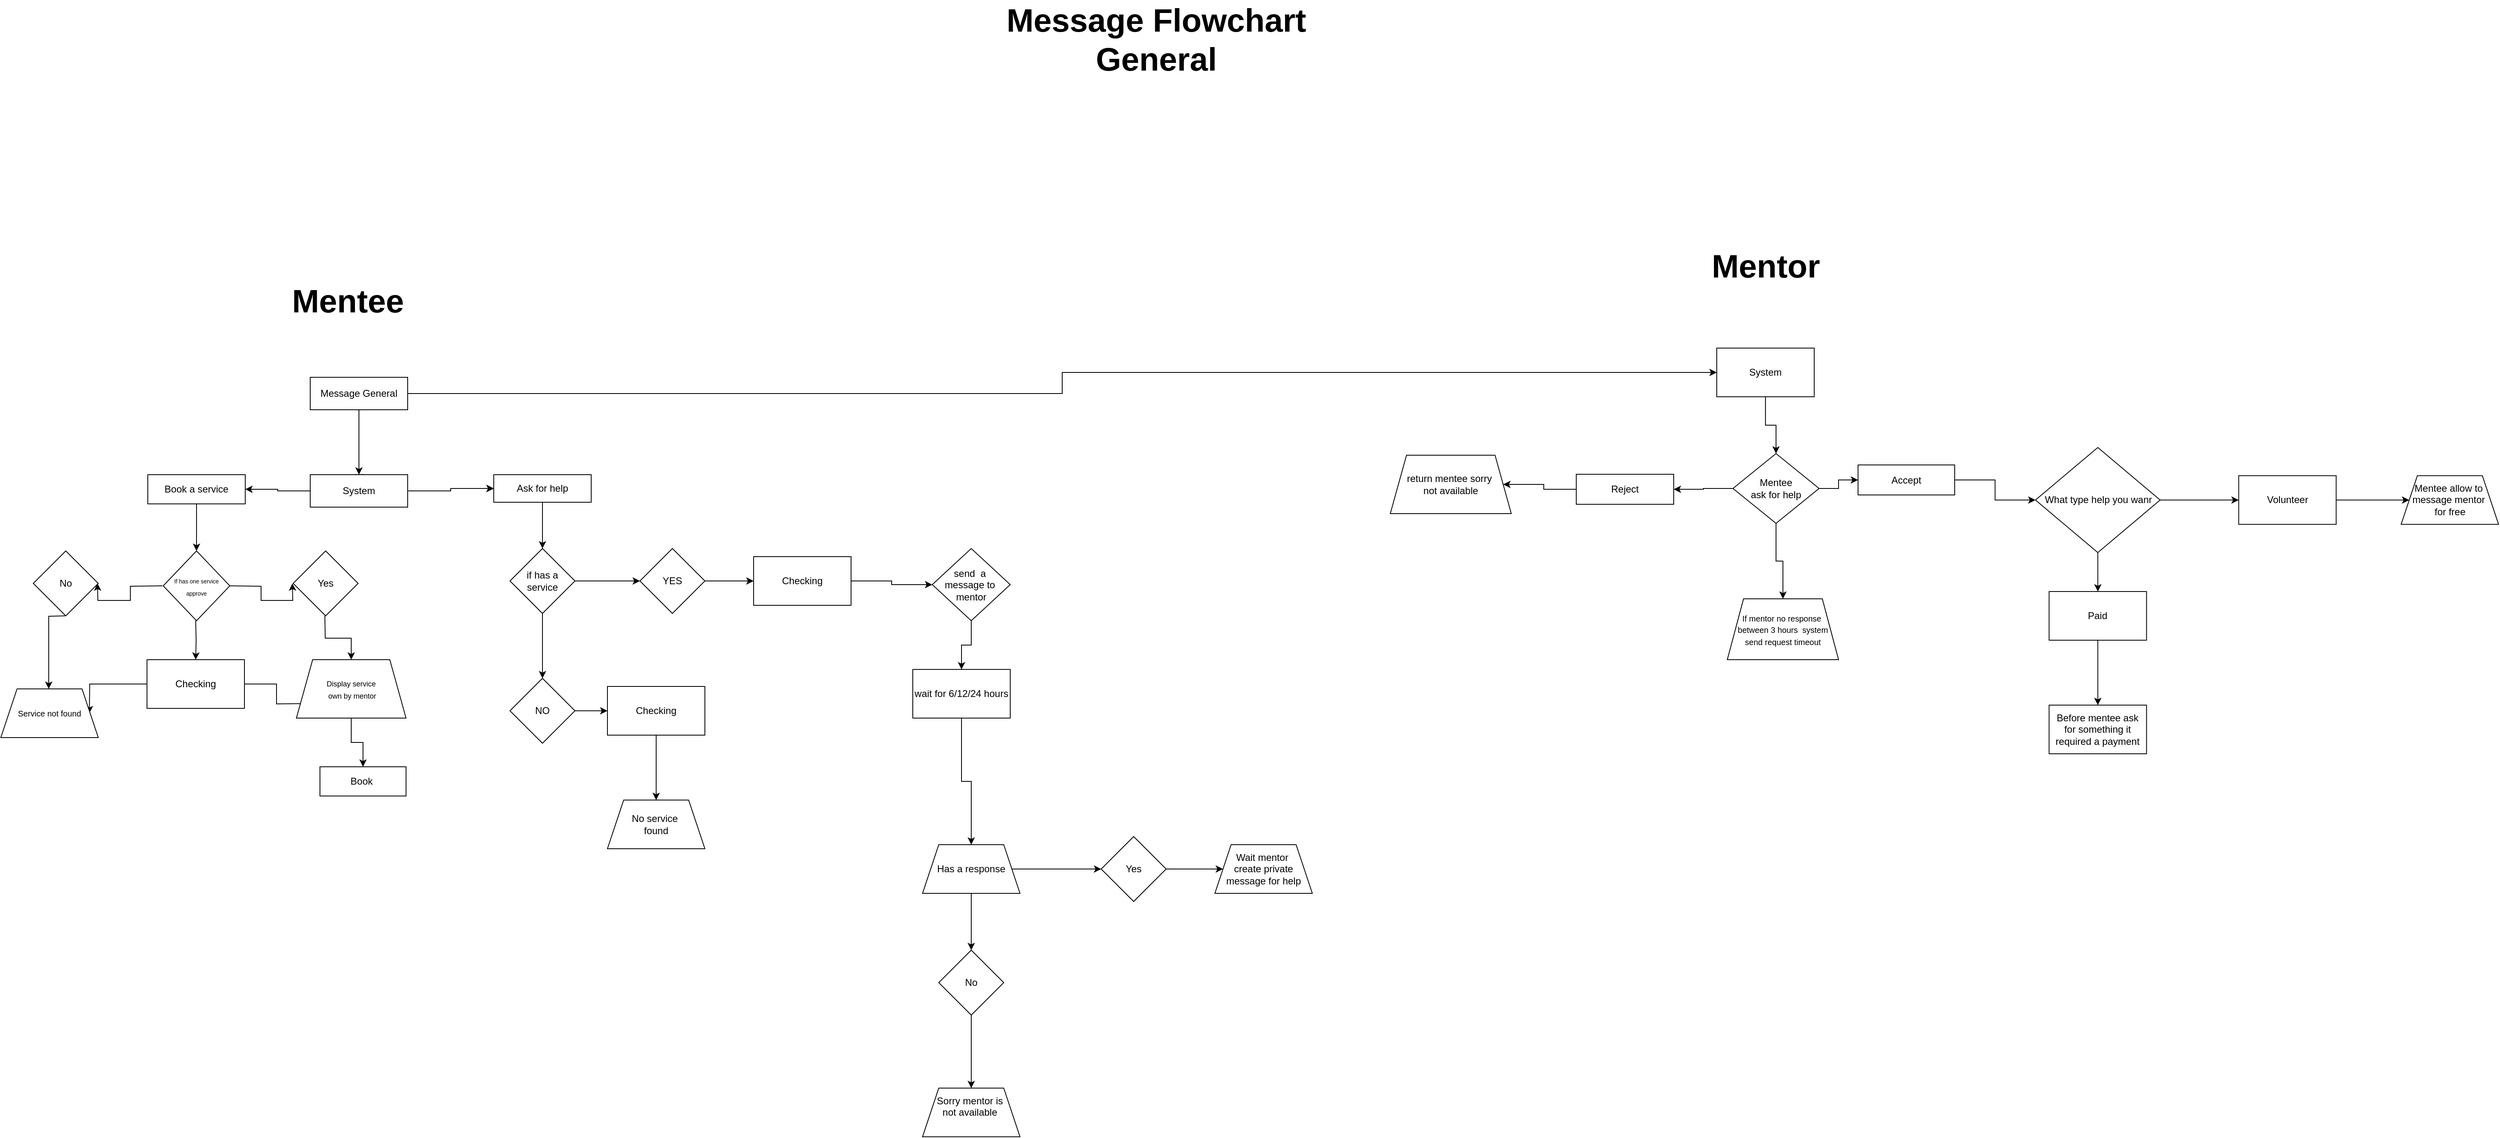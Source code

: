 <mxfile version="26.0.5">
  <diagram id="C5RBs43oDa-KdzZeNtuy" name="Page-1">
    <mxGraphModel dx="2253" dy="1950" grid="1" gridSize="12" guides="1" tooltips="1" connect="1" arrows="1" fold="1" page="1" pageScale="1" pageWidth="827" pageHeight="1169" math="0" shadow="0">
      <root>
        <mxCell id="WIyWlLk6GJQsqaUBKTNV-0" />
        <mxCell id="WIyWlLk6GJQsqaUBKTNV-1" parent="WIyWlLk6GJQsqaUBKTNV-0" />
        <mxCell id="zOLsyDTEvLsgvf4bsysQ-21" style="edgeStyle=orthogonalEdgeStyle;rounded=0;orthogonalLoop=1;jettySize=auto;html=1;" parent="WIyWlLk6GJQsqaUBKTNV-1" source="WIyWlLk6GJQsqaUBKTNV-3" edge="1">
          <mxGeometry relative="1" as="geometry">
            <mxPoint x="-298" y="-136" as="targetPoint" />
          </mxGeometry>
        </mxCell>
        <mxCell id="zOLsyDTEvLsgvf4bsysQ-38" value="" style="edgeStyle=orthogonalEdgeStyle;rounded=0;orthogonalLoop=1;jettySize=auto;html=1;" parent="WIyWlLk6GJQsqaUBKTNV-1" source="WIyWlLk6GJQsqaUBKTNV-3" target="zOLsyDTEvLsgvf4bsysQ-37" edge="1">
          <mxGeometry relative="1" as="geometry" />
        </mxCell>
        <mxCell id="zOLsyDTEvLsgvf4bsysQ-137" value="" style="edgeStyle=orthogonalEdgeStyle;rounded=0;orthogonalLoop=1;jettySize=auto;html=1;" parent="WIyWlLk6GJQsqaUBKTNV-1" source="WIyWlLk6GJQsqaUBKTNV-3" target="zOLsyDTEvLsgvf4bsysQ-136" edge="1">
          <mxGeometry relative="1" as="geometry" />
        </mxCell>
        <mxCell id="WIyWlLk6GJQsqaUBKTNV-3" value="Message General" style="rounded=1;whiteSpace=wrap;html=1;fontSize=12;glass=0;strokeWidth=1;shadow=0;container=0;arcSize=0;" parent="WIyWlLk6GJQsqaUBKTNV-1" vertex="1">
          <mxGeometry x="-358" y="-264" width="120" height="40" as="geometry" />
        </mxCell>
        <mxCell id="zOLsyDTEvLsgvf4bsysQ-40" value="" style="edgeStyle=orthogonalEdgeStyle;rounded=0;orthogonalLoop=1;jettySize=auto;html=1;" parent="WIyWlLk6GJQsqaUBKTNV-1" source="zOLsyDTEvLsgvf4bsysQ-37" target="zOLsyDTEvLsgvf4bsysQ-39" edge="1">
          <mxGeometry relative="1" as="geometry" />
        </mxCell>
        <mxCell id="zOLsyDTEvLsgvf4bsysQ-46" value="" style="edgeStyle=orthogonalEdgeStyle;rounded=0;orthogonalLoop=1;jettySize=auto;html=1;" parent="WIyWlLk6GJQsqaUBKTNV-1" source="zOLsyDTEvLsgvf4bsysQ-37" target="zOLsyDTEvLsgvf4bsysQ-45" edge="1">
          <mxGeometry relative="1" as="geometry" />
        </mxCell>
        <mxCell id="zOLsyDTEvLsgvf4bsysQ-47" value="" style="edgeStyle=orthogonalEdgeStyle;rounded=0;orthogonalLoop=1;jettySize=auto;html=1;" parent="WIyWlLk6GJQsqaUBKTNV-1" source="zOLsyDTEvLsgvf4bsysQ-37" target="zOLsyDTEvLsgvf4bsysQ-45" edge="1">
          <mxGeometry relative="1" as="geometry" />
        </mxCell>
        <mxCell id="zOLsyDTEvLsgvf4bsysQ-37" value="System" style="rounded=1;whiteSpace=wrap;html=1;fontSize=12;glass=0;strokeWidth=1;shadow=0;container=0;arcSize=0;" parent="WIyWlLk6GJQsqaUBKTNV-1" vertex="1">
          <mxGeometry x="-358" y="-144" width="120" height="40" as="geometry" />
        </mxCell>
        <mxCell id="zOLsyDTEvLsgvf4bsysQ-49" value="" style="edgeStyle=orthogonalEdgeStyle;rounded=0;orthogonalLoop=1;jettySize=auto;html=1;" parent="WIyWlLk6GJQsqaUBKTNV-1" source="zOLsyDTEvLsgvf4bsysQ-39" target="zOLsyDTEvLsgvf4bsysQ-48" edge="1">
          <mxGeometry relative="1" as="geometry" />
        </mxCell>
        <mxCell id="zOLsyDTEvLsgvf4bsysQ-39" value="Book a service" style="rounded=1;whiteSpace=wrap;html=1;fontSize=12;glass=0;strokeWidth=1;shadow=0;container=0;arcSize=0;" parent="WIyWlLk6GJQsqaUBKTNV-1" vertex="1">
          <mxGeometry x="-558" y="-144" width="120" height="36" as="geometry" />
        </mxCell>
        <mxCell id="zOLsyDTEvLsgvf4bsysQ-76" value="" style="edgeStyle=orthogonalEdgeStyle;rounded=0;orthogonalLoop=1;jettySize=auto;html=1;" parent="WIyWlLk6GJQsqaUBKTNV-1" source="zOLsyDTEvLsgvf4bsysQ-45" target="zOLsyDTEvLsgvf4bsysQ-75" edge="1">
          <mxGeometry relative="1" as="geometry" />
        </mxCell>
        <mxCell id="zOLsyDTEvLsgvf4bsysQ-45" value="Ask for help" style="whiteSpace=wrap;html=1;rounded=1;glass=0;strokeWidth=1;shadow=0;arcSize=0;" parent="WIyWlLk6GJQsqaUBKTNV-1" vertex="1">
          <mxGeometry x="-132" y="-144" width="120" height="34" as="geometry" />
        </mxCell>
        <mxCell id="zOLsyDTEvLsgvf4bsysQ-51" value="" style="edgeStyle=orthogonalEdgeStyle;rounded=0;orthogonalLoop=1;jettySize=auto;html=1;" parent="WIyWlLk6GJQsqaUBKTNV-1" edge="1">
          <mxGeometry relative="1" as="geometry">
            <mxPoint x="-458" y="-7" as="sourcePoint" />
            <mxPoint x="-380" y="-10" as="targetPoint" />
          </mxGeometry>
        </mxCell>
        <mxCell id="zOLsyDTEvLsgvf4bsysQ-53" value="" style="edgeStyle=orthogonalEdgeStyle;rounded=0;orthogonalLoop=1;jettySize=auto;html=1;" parent="WIyWlLk6GJQsqaUBKTNV-1" edge="1">
          <mxGeometry relative="1" as="geometry">
            <mxPoint x="-540" y="-7" as="sourcePoint" />
            <mxPoint x="-620" y="-10" as="targetPoint" />
          </mxGeometry>
        </mxCell>
        <mxCell id="zOLsyDTEvLsgvf4bsysQ-63" style="edgeStyle=orthogonalEdgeStyle;rounded=0;orthogonalLoop=1;jettySize=auto;html=1;" parent="WIyWlLk6GJQsqaUBKTNV-1" target="zOLsyDTEvLsgvf4bsysQ-56" edge="1">
          <mxGeometry relative="1" as="geometry">
            <mxPoint x="-499" y="36.0" as="sourcePoint" />
          </mxGeometry>
        </mxCell>
        <mxCell id="zOLsyDTEvLsgvf4bsysQ-48" value="&lt;font style=&quot;font-size: 7px;&quot;&gt;If has one service approve&lt;/font&gt;" style="rhombus;whiteSpace=wrap;html=1;rounded=1;glass=0;strokeWidth=1;shadow=0;arcSize=0;movable=1;resizable=1;rotatable=1;deletable=1;editable=1;locked=0;connectable=1;" parent="WIyWlLk6GJQsqaUBKTNV-1" vertex="1">
          <mxGeometry x="-539" y="-50" width="82" height="86" as="geometry" />
        </mxCell>
        <mxCell id="zOLsyDTEvLsgvf4bsysQ-55" value="" style="edgeStyle=orthogonalEdgeStyle;rounded=0;orthogonalLoop=1;jettySize=auto;html=1;" parent="WIyWlLk6GJQsqaUBKTNV-1" source="zOLsyDTEvLsgvf4bsysQ-56" edge="1">
          <mxGeometry relative="1" as="geometry">
            <mxPoint x="-360" y="138" as="targetPoint" />
          </mxGeometry>
        </mxCell>
        <mxCell id="zOLsyDTEvLsgvf4bsysQ-70" value="" style="edgeStyle=orthogonalEdgeStyle;rounded=0;orthogonalLoop=1;jettySize=auto;html=1;" parent="WIyWlLk6GJQsqaUBKTNV-1" target="zOLsyDTEvLsgvf4bsysQ-69" edge="1">
          <mxGeometry relative="1" as="geometry">
            <mxPoint x="-340" y="30" as="sourcePoint" />
          </mxGeometry>
        </mxCell>
        <mxCell id="zOLsyDTEvLsgvf4bsysQ-50" value="Yes" style="rhombus;whiteSpace=wrap;html=1;rounded=1;glass=0;strokeWidth=1;shadow=0;arcSize=0;" parent="WIyWlLk6GJQsqaUBKTNV-1" vertex="1">
          <mxGeometry x="-379" y="-50" width="80" height="80" as="geometry" />
        </mxCell>
        <mxCell id="zOLsyDTEvLsgvf4bsysQ-68" style="edgeStyle=orthogonalEdgeStyle;rounded=0;orthogonalLoop=1;jettySize=auto;html=1;" parent="WIyWlLk6GJQsqaUBKTNV-1" edge="1">
          <mxGeometry relative="1" as="geometry">
            <mxPoint x="-660" y="30" as="sourcePoint" />
            <mxPoint x="-680" y="120" as="targetPoint" />
          </mxGeometry>
        </mxCell>
        <mxCell id="zOLsyDTEvLsgvf4bsysQ-52" value="No" style="rhombus;whiteSpace=wrap;html=1;rounded=1;glass=0;strokeWidth=1;shadow=0;arcSize=0;" parent="WIyWlLk6GJQsqaUBKTNV-1" vertex="1">
          <mxGeometry x="-699" y="-50" width="80" height="80" as="geometry" />
        </mxCell>
        <mxCell id="zOLsyDTEvLsgvf4bsysQ-65" value="" style="edgeStyle=orthogonalEdgeStyle;rounded=0;orthogonalLoop=1;jettySize=auto;html=1;" parent="WIyWlLk6GJQsqaUBKTNV-1" source="zOLsyDTEvLsgvf4bsysQ-69" target="zOLsyDTEvLsgvf4bsysQ-64" edge="1">
          <mxGeometry relative="1" as="geometry">
            <mxPoint x="-300" y="168" as="sourcePoint" />
          </mxGeometry>
        </mxCell>
        <mxCell id="zOLsyDTEvLsgvf4bsysQ-59" value="" style="edgeStyle=orthogonalEdgeStyle;rounded=0;orthogonalLoop=1;jettySize=auto;html=1;" parent="WIyWlLk6GJQsqaUBKTNV-1" source="zOLsyDTEvLsgvf4bsysQ-56" edge="1">
          <mxGeometry relative="1" as="geometry">
            <mxPoint x="-630" y="150" as="targetPoint" />
          </mxGeometry>
        </mxCell>
        <mxCell id="zOLsyDTEvLsgvf4bsysQ-56" value="Checking" style="whiteSpace=wrap;html=1;rounded=1;glass=0;strokeWidth=1;shadow=0;arcSize=0;" parent="WIyWlLk6GJQsqaUBKTNV-1" vertex="1">
          <mxGeometry x="-559" y="84" width="120" height="60" as="geometry" />
        </mxCell>
        <mxCell id="zOLsyDTEvLsgvf4bsysQ-58" value="&lt;font style=&quot;font-size: 10px;&quot;&gt;Service not found&lt;/font&gt;" style="shape=trapezoid;perimeter=trapezoidPerimeter;whiteSpace=wrap;html=1;fixedSize=1;rounded=1;glass=0;strokeWidth=1;shadow=0;arcSize=0;" parent="WIyWlLk6GJQsqaUBKTNV-1" vertex="1">
          <mxGeometry x="-739" y="120" width="120" height="60" as="geometry" />
        </mxCell>
        <mxCell id="zOLsyDTEvLsgvf4bsysQ-64" value="Book&amp;nbsp;" style="whiteSpace=wrap;html=1;rounded=1;glass=0;strokeWidth=1;shadow=0;arcSize=0;" parent="WIyWlLk6GJQsqaUBKTNV-1" vertex="1">
          <mxGeometry x="-346" y="216" width="106" height="36" as="geometry" />
        </mxCell>
        <mxCell id="zOLsyDTEvLsgvf4bsysQ-69" value="&lt;font style=&quot;font-size: 9px;&quot;&gt;Display service&lt;/font&gt;&lt;div&gt;&lt;font style=&quot;font-size: 9px;&quot;&gt;&amp;nbsp;own by mentor&lt;/font&gt;&lt;/div&gt;" style="shape=trapezoid;perimeter=trapezoidPerimeter;whiteSpace=wrap;html=1;fixedSize=1;rounded=1;glass=0;strokeWidth=1;shadow=0;arcSize=0;" parent="WIyWlLk6GJQsqaUBKTNV-1" vertex="1">
          <mxGeometry x="-375" y="84" width="135" height="72" as="geometry" />
        </mxCell>
        <mxCell id="zOLsyDTEvLsgvf4bsysQ-82" value="" style="edgeStyle=orthogonalEdgeStyle;rounded=0;orthogonalLoop=1;jettySize=auto;html=1;" parent="WIyWlLk6GJQsqaUBKTNV-1" source="zOLsyDTEvLsgvf4bsysQ-75" target="zOLsyDTEvLsgvf4bsysQ-81" edge="1">
          <mxGeometry relative="1" as="geometry" />
        </mxCell>
        <mxCell id="zOLsyDTEvLsgvf4bsysQ-84" value="" style="edgeStyle=orthogonalEdgeStyle;rounded=0;orthogonalLoop=1;jettySize=auto;html=1;" parent="WIyWlLk6GJQsqaUBKTNV-1" source="zOLsyDTEvLsgvf4bsysQ-75" target="zOLsyDTEvLsgvf4bsysQ-83" edge="1">
          <mxGeometry relative="1" as="geometry" />
        </mxCell>
        <mxCell id="zOLsyDTEvLsgvf4bsysQ-75" value="if has a service" style="rhombus;whiteSpace=wrap;html=1;rounded=1;glass=0;strokeWidth=1;shadow=0;arcSize=0;" parent="WIyWlLk6GJQsqaUBKTNV-1" vertex="1">
          <mxGeometry x="-112" y="-53" width="80" height="80" as="geometry" />
        </mxCell>
        <mxCell id="zOLsyDTEvLsgvf4bsysQ-89" value="" style="edgeStyle=orthogonalEdgeStyle;rounded=0;orthogonalLoop=1;jettySize=auto;html=1;" parent="WIyWlLk6GJQsqaUBKTNV-1" source="zOLsyDTEvLsgvf4bsysQ-81" target="zOLsyDTEvLsgvf4bsysQ-88" edge="1">
          <mxGeometry relative="1" as="geometry">
            <Array as="points">
              <mxPoint x="20" y="144" />
              <mxPoint x="20" y="150" />
            </Array>
          </mxGeometry>
        </mxCell>
        <mxCell id="zOLsyDTEvLsgvf4bsysQ-81" value="NO" style="rhombus;whiteSpace=wrap;html=1;rounded=1;glass=0;strokeWidth=1;shadow=0;arcSize=0;" parent="WIyWlLk6GJQsqaUBKTNV-1" vertex="1">
          <mxGeometry x="-112" y="107" width="80" height="80" as="geometry" />
        </mxCell>
        <mxCell id="zOLsyDTEvLsgvf4bsysQ-86" value="" style="edgeStyle=orthogonalEdgeStyle;rounded=0;orthogonalLoop=1;jettySize=auto;html=1;" parent="WIyWlLk6GJQsqaUBKTNV-1" source="zOLsyDTEvLsgvf4bsysQ-83" target="zOLsyDTEvLsgvf4bsysQ-85" edge="1">
          <mxGeometry relative="1" as="geometry" />
        </mxCell>
        <mxCell id="zOLsyDTEvLsgvf4bsysQ-83" value="YES" style="rhombus;whiteSpace=wrap;html=1;rounded=1;glass=0;strokeWidth=1;shadow=0;arcSize=0;" parent="WIyWlLk6GJQsqaUBKTNV-1" vertex="1">
          <mxGeometry x="48" y="-53" width="80" height="80" as="geometry" />
        </mxCell>
        <mxCell id="zOLsyDTEvLsgvf4bsysQ-103" value="" style="edgeStyle=orthogonalEdgeStyle;rounded=0;orthogonalLoop=1;jettySize=auto;html=1;" parent="WIyWlLk6GJQsqaUBKTNV-1" source="zOLsyDTEvLsgvf4bsysQ-85" target="zOLsyDTEvLsgvf4bsysQ-102" edge="1">
          <mxGeometry relative="1" as="geometry" />
        </mxCell>
        <mxCell id="zOLsyDTEvLsgvf4bsysQ-85" value="Checking" style="whiteSpace=wrap;html=1;rounded=1;glass=0;strokeWidth=1;shadow=0;arcSize=0;" parent="WIyWlLk6GJQsqaUBKTNV-1" vertex="1">
          <mxGeometry x="188" y="-43" width="120" height="60" as="geometry" />
        </mxCell>
        <mxCell id="zOLsyDTEvLsgvf4bsysQ-91" value="" style="edgeStyle=orthogonalEdgeStyle;rounded=0;orthogonalLoop=1;jettySize=auto;html=1;" parent="WIyWlLk6GJQsqaUBKTNV-1" source="zOLsyDTEvLsgvf4bsysQ-88" target="zOLsyDTEvLsgvf4bsysQ-90" edge="1">
          <mxGeometry relative="1" as="geometry" />
        </mxCell>
        <mxCell id="zOLsyDTEvLsgvf4bsysQ-88" value="Checking" style="whiteSpace=wrap;html=1;" parent="WIyWlLk6GJQsqaUBKTNV-1" vertex="1">
          <mxGeometry x="8" y="117" width="120" height="60" as="geometry" />
        </mxCell>
        <mxCell id="zOLsyDTEvLsgvf4bsysQ-90" value="No service&amp;nbsp;&lt;div&gt;found&lt;/div&gt;" style="shape=trapezoid;perimeter=trapezoidPerimeter;whiteSpace=wrap;html=1;fixedSize=1;" parent="WIyWlLk6GJQsqaUBKTNV-1" vertex="1">
          <mxGeometry x="8" y="257" width="120" height="60" as="geometry" />
        </mxCell>
        <mxCell id="zOLsyDTEvLsgvf4bsysQ-119" value="" style="edgeStyle=orthogonalEdgeStyle;rounded=0;orthogonalLoop=1;jettySize=auto;html=1;" parent="WIyWlLk6GJQsqaUBKTNV-1" source="zOLsyDTEvLsgvf4bsysQ-102" target="zOLsyDTEvLsgvf4bsysQ-118" edge="1">
          <mxGeometry relative="1" as="geometry" />
        </mxCell>
        <mxCell id="zOLsyDTEvLsgvf4bsysQ-102" value="send&amp;nbsp; a&amp;nbsp;&lt;div&gt;message to&amp;nbsp;&lt;/div&gt;&lt;div&gt;mentor&lt;/div&gt;" style="rhombus;whiteSpace=wrap;html=1;rounded=1;glass=0;strokeWidth=1;shadow=0;arcSize=0;" parent="WIyWlLk6GJQsqaUBKTNV-1" vertex="1">
          <mxGeometry x="408" y="-53" width="96" height="89" as="geometry" />
        </mxCell>
        <mxCell id="zOLsyDTEvLsgvf4bsysQ-109" value="" style="edgeStyle=orthogonalEdgeStyle;rounded=0;orthogonalLoop=1;jettySize=auto;html=1;" parent="WIyWlLk6GJQsqaUBKTNV-1" source="zOLsyDTEvLsgvf4bsysQ-118" target="zOLsyDTEvLsgvf4bsysQ-108" edge="1">
          <mxGeometry relative="1" as="geometry">
            <mxPoint x="456" y="240.0" as="sourcePoint" />
          </mxGeometry>
        </mxCell>
        <mxCell id="zOLsyDTEvLsgvf4bsysQ-111" value="" style="edgeStyle=orthogonalEdgeStyle;rounded=0;orthogonalLoop=1;jettySize=auto;html=1;" parent="WIyWlLk6GJQsqaUBKTNV-1" source="zOLsyDTEvLsgvf4bsysQ-108" target="zOLsyDTEvLsgvf4bsysQ-110" edge="1">
          <mxGeometry relative="1" as="geometry" />
        </mxCell>
        <mxCell id="zOLsyDTEvLsgvf4bsysQ-113" value="" style="edgeStyle=orthogonalEdgeStyle;rounded=0;orthogonalLoop=1;jettySize=auto;html=1;" parent="WIyWlLk6GJQsqaUBKTNV-1" source="zOLsyDTEvLsgvf4bsysQ-108" target="zOLsyDTEvLsgvf4bsysQ-112" edge="1">
          <mxGeometry relative="1" as="geometry" />
        </mxCell>
        <mxCell id="zOLsyDTEvLsgvf4bsysQ-108" value="Has a response" style="shape=trapezoid;perimeter=trapezoidPerimeter;whiteSpace=wrap;html=1;fixedSize=1;rounded=1;glass=0;strokeWidth=1;shadow=0;arcSize=0;" parent="WIyWlLk6GJQsqaUBKTNV-1" vertex="1">
          <mxGeometry x="396" y="312" width="120" height="60" as="geometry" />
        </mxCell>
        <mxCell id="zOLsyDTEvLsgvf4bsysQ-123" value="" style="edgeStyle=orthogonalEdgeStyle;rounded=0;orthogonalLoop=1;jettySize=auto;html=1;" parent="WIyWlLk6GJQsqaUBKTNV-1" source="zOLsyDTEvLsgvf4bsysQ-110" target="zOLsyDTEvLsgvf4bsysQ-122" edge="1">
          <mxGeometry relative="1" as="geometry" />
        </mxCell>
        <mxCell id="zOLsyDTEvLsgvf4bsysQ-110" value="Yes" style="rhombus;whiteSpace=wrap;html=1;rounded=1;glass=0;strokeWidth=1;shadow=0;arcSize=0;" parent="WIyWlLk6GJQsqaUBKTNV-1" vertex="1">
          <mxGeometry x="616" y="302" width="80" height="80" as="geometry" />
        </mxCell>
        <mxCell id="zOLsyDTEvLsgvf4bsysQ-115" value="" style="edgeStyle=orthogonalEdgeStyle;rounded=0;orthogonalLoop=1;jettySize=auto;html=1;" parent="WIyWlLk6GJQsqaUBKTNV-1" source="zOLsyDTEvLsgvf4bsysQ-112" target="zOLsyDTEvLsgvf4bsysQ-114" edge="1">
          <mxGeometry relative="1" as="geometry" />
        </mxCell>
        <mxCell id="zOLsyDTEvLsgvf4bsysQ-112" value="No" style="rhombus;whiteSpace=wrap;html=1;rounded=1;glass=0;strokeWidth=1;shadow=0;arcSize=0;" parent="WIyWlLk6GJQsqaUBKTNV-1" vertex="1">
          <mxGeometry x="416" y="442" width="80" height="80" as="geometry" />
        </mxCell>
        <mxCell id="zOLsyDTEvLsgvf4bsysQ-114" value="Sorry mentor is&amp;nbsp;&lt;div&gt;not available&amp;nbsp;&lt;/div&gt;&lt;div&gt;&lt;br&gt;&lt;/div&gt;" style="shape=trapezoid;perimeter=trapezoidPerimeter;whiteSpace=wrap;html=1;fixedSize=1;rounded=1;glass=0;strokeWidth=1;shadow=0;arcSize=0;" parent="WIyWlLk6GJQsqaUBKTNV-1" vertex="1">
          <mxGeometry x="396" y="612" width="120" height="60" as="geometry" />
        </mxCell>
        <mxCell id="zOLsyDTEvLsgvf4bsysQ-118" value="wait for 6/12/24 hours" style="whiteSpace=wrap;html=1;rounded=1;glass=0;strokeWidth=1;shadow=0;arcSize=0;" parent="WIyWlLk6GJQsqaUBKTNV-1" vertex="1">
          <mxGeometry x="384" y="96" width="120" height="60" as="geometry" />
        </mxCell>
        <mxCell id="zOLsyDTEvLsgvf4bsysQ-122" value="Wait mentor&amp;nbsp;&lt;div&gt;create private message for help&lt;/div&gt;" style="shape=trapezoid;perimeter=trapezoidPerimeter;whiteSpace=wrap;html=1;fixedSize=1;rounded=1;glass=0;strokeWidth=1;shadow=0;arcSize=0;" parent="WIyWlLk6GJQsqaUBKTNV-1" vertex="1">
          <mxGeometry x="756" y="312" width="120" height="60" as="geometry" />
        </mxCell>
        <mxCell id="zOLsyDTEvLsgvf4bsysQ-124" value="&lt;b&gt;&lt;font style=&quot;font-size: 40px;&quot;&gt;Mentee&lt;/font&gt;&lt;/b&gt;" style="text;html=1;align=center;verticalAlign=middle;resizable=0;points=[];autosize=1;strokeColor=none;fillColor=none;" parent="WIyWlLk6GJQsqaUBKTNV-1" vertex="1">
          <mxGeometry x="-396" y="-389" width="168" height="60" as="geometry" />
        </mxCell>
        <mxCell id="zOLsyDTEvLsgvf4bsysQ-125" value="&lt;b&gt;&lt;font style=&quot;font-size: 40px;&quot;&gt;Mentor&lt;/font&gt;&lt;/b&gt;" style="text;html=1;align=center;verticalAlign=middle;resizable=0;points=[];autosize=1;strokeColor=none;fillColor=none;" parent="WIyWlLk6GJQsqaUBKTNV-1" vertex="1">
          <mxGeometry x="1356" y="-432" width="156" height="60" as="geometry" />
        </mxCell>
        <mxCell id="zOLsyDTEvLsgvf4bsysQ-139" value="" style="edgeStyle=orthogonalEdgeStyle;rounded=0;orthogonalLoop=1;jettySize=auto;html=1;" parent="WIyWlLk6GJQsqaUBKTNV-1" source="zOLsyDTEvLsgvf4bsysQ-136" target="zOLsyDTEvLsgvf4bsysQ-138" edge="1">
          <mxGeometry relative="1" as="geometry" />
        </mxCell>
        <mxCell id="zOLsyDTEvLsgvf4bsysQ-136" value="System" style="whiteSpace=wrap;html=1;rounded=1;glass=0;strokeWidth=1;shadow=0;arcSize=0;" parent="WIyWlLk6GJQsqaUBKTNV-1" vertex="1">
          <mxGeometry x="1374" y="-300" width="120" height="60" as="geometry" />
        </mxCell>
        <mxCell id="zOLsyDTEvLsgvf4bsysQ-141" value="" style="edgeStyle=orthogonalEdgeStyle;rounded=0;orthogonalLoop=1;jettySize=auto;html=1;" parent="WIyWlLk6GJQsqaUBKTNV-1" source="zOLsyDTEvLsgvf4bsysQ-138" target="zOLsyDTEvLsgvf4bsysQ-140" edge="1">
          <mxGeometry relative="1" as="geometry" />
        </mxCell>
        <mxCell id="zOLsyDTEvLsgvf4bsysQ-143" value="" style="edgeStyle=orthogonalEdgeStyle;rounded=0;orthogonalLoop=1;jettySize=auto;html=1;" parent="WIyWlLk6GJQsqaUBKTNV-1" source="zOLsyDTEvLsgvf4bsysQ-138" target="zOLsyDTEvLsgvf4bsysQ-142" edge="1">
          <mxGeometry relative="1" as="geometry" />
        </mxCell>
        <mxCell id="zOLsyDTEvLsgvf4bsysQ-149" value="" style="edgeStyle=orthogonalEdgeStyle;rounded=0;orthogonalLoop=1;jettySize=auto;html=1;" parent="WIyWlLk6GJQsqaUBKTNV-1" source="zOLsyDTEvLsgvf4bsysQ-138" target="zOLsyDTEvLsgvf4bsysQ-148" edge="1">
          <mxGeometry relative="1" as="geometry" />
        </mxCell>
        <mxCell id="zOLsyDTEvLsgvf4bsysQ-138" value="Mentee&lt;div&gt;ask for help&lt;/div&gt;" style="rhombus;whiteSpace=wrap;html=1;rounded=1;glass=0;strokeWidth=1;shadow=0;arcSize=0;" parent="WIyWlLk6GJQsqaUBKTNV-1" vertex="1">
          <mxGeometry x="1394" y="-170" width="106" height="86" as="geometry" />
        </mxCell>
        <mxCell id="zOLsyDTEvLsgvf4bsysQ-153" value="" style="edgeStyle=orthogonalEdgeStyle;rounded=0;orthogonalLoop=1;jettySize=auto;html=1;" parent="WIyWlLk6GJQsqaUBKTNV-1" source="zOLsyDTEvLsgvf4bsysQ-140" target="zOLsyDTEvLsgvf4bsysQ-152" edge="1">
          <mxGeometry relative="1" as="geometry" />
        </mxCell>
        <mxCell id="zOLsyDTEvLsgvf4bsysQ-140" value="Accept" style="whiteSpace=wrap;html=1;rounded=1;glass=0;strokeWidth=1;shadow=0;arcSize=0;" parent="WIyWlLk6GJQsqaUBKTNV-1" vertex="1">
          <mxGeometry x="1548" y="-156" width="119" height="37" as="geometry" />
        </mxCell>
        <mxCell id="zOLsyDTEvLsgvf4bsysQ-157" value="" style="edgeStyle=orthogonalEdgeStyle;rounded=0;orthogonalLoop=1;jettySize=auto;html=1;" parent="WIyWlLk6GJQsqaUBKTNV-1" source="zOLsyDTEvLsgvf4bsysQ-142" target="zOLsyDTEvLsgvf4bsysQ-156" edge="1">
          <mxGeometry relative="1" as="geometry" />
        </mxCell>
        <mxCell id="zOLsyDTEvLsgvf4bsysQ-142" value="Reject" style="whiteSpace=wrap;html=1;rounded=1;glass=0;strokeWidth=1;shadow=0;arcSize=0;" parent="WIyWlLk6GJQsqaUBKTNV-1" vertex="1">
          <mxGeometry x="1201" y="-144.5" width="120" height="37" as="geometry" />
        </mxCell>
        <mxCell id="zOLsyDTEvLsgvf4bsysQ-148" value="&lt;font style=&quot;font-size: 10px;&quot;&gt;If mentor no response&amp;nbsp; between 3 hours&amp;nbsp; system send request timeout&lt;/font&gt;" style="shape=trapezoid;perimeter=trapezoidPerimeter;whiteSpace=wrap;html=1;fixedSize=1;rounded=1;glass=0;strokeWidth=1;shadow=0;arcSize=0;" parent="WIyWlLk6GJQsqaUBKTNV-1" vertex="1">
          <mxGeometry x="1387" y="9" width="137" height="75" as="geometry" />
        </mxCell>
        <mxCell id="zOLsyDTEvLsgvf4bsysQ-159" value="" style="edgeStyle=orthogonalEdgeStyle;rounded=0;orthogonalLoop=1;jettySize=auto;html=1;" parent="WIyWlLk6GJQsqaUBKTNV-1" source="zOLsyDTEvLsgvf4bsysQ-152" target="zOLsyDTEvLsgvf4bsysQ-158" edge="1">
          <mxGeometry relative="1" as="geometry" />
        </mxCell>
        <mxCell id="zOLsyDTEvLsgvf4bsysQ-161" value="" style="edgeStyle=orthogonalEdgeStyle;rounded=0;orthogonalLoop=1;jettySize=auto;html=1;" parent="WIyWlLk6GJQsqaUBKTNV-1" source="zOLsyDTEvLsgvf4bsysQ-152" target="zOLsyDTEvLsgvf4bsysQ-160" edge="1">
          <mxGeometry relative="1" as="geometry" />
        </mxCell>
        <mxCell id="zOLsyDTEvLsgvf4bsysQ-152" value="What type help you wanr" style="rhombus;whiteSpace=wrap;html=1;rounded=1;glass=0;strokeWidth=1;shadow=0;arcSize=0;" parent="WIyWlLk6GJQsqaUBKTNV-1" vertex="1">
          <mxGeometry x="1766.5" y="-177.5" width="153.5" height="129.5" as="geometry" />
        </mxCell>
        <mxCell id="zOLsyDTEvLsgvf4bsysQ-156" value="return mentee sorry&amp;nbsp;&lt;div&gt;not available&lt;/div&gt;" style="shape=trapezoid;perimeter=trapezoidPerimeter;whiteSpace=wrap;html=1;fixedSize=1;rounded=1;glass=0;strokeWidth=1;shadow=0;arcSize=0;" parent="WIyWlLk6GJQsqaUBKTNV-1" vertex="1">
          <mxGeometry x="972" y="-168" width="149" height="72" as="geometry" />
        </mxCell>
        <mxCell id="Pg9BOmLhUJuEc3cgCaen-3" value="" style="edgeStyle=orthogonalEdgeStyle;rounded=0;orthogonalLoop=1;jettySize=auto;html=1;" edge="1" parent="WIyWlLk6GJQsqaUBKTNV-1" source="zOLsyDTEvLsgvf4bsysQ-158" target="Pg9BOmLhUJuEc3cgCaen-2">
          <mxGeometry relative="1" as="geometry" />
        </mxCell>
        <mxCell id="zOLsyDTEvLsgvf4bsysQ-158" value="Paid" style="whiteSpace=wrap;html=1;rounded=1;glass=0;strokeWidth=1;shadow=0;arcSize=0;" parent="WIyWlLk6GJQsqaUBKTNV-1" vertex="1">
          <mxGeometry x="1783.25" width="120" height="60" as="geometry" />
        </mxCell>
        <mxCell id="Pg9BOmLhUJuEc3cgCaen-1" value="" style="edgeStyle=orthogonalEdgeStyle;rounded=0;orthogonalLoop=1;jettySize=auto;html=1;" edge="1" parent="WIyWlLk6GJQsqaUBKTNV-1" source="zOLsyDTEvLsgvf4bsysQ-160" target="Pg9BOmLhUJuEc3cgCaen-0">
          <mxGeometry relative="1" as="geometry" />
        </mxCell>
        <mxCell id="zOLsyDTEvLsgvf4bsysQ-160" value="Volunteer" style="whiteSpace=wrap;html=1;rounded=1;glass=0;strokeWidth=1;shadow=0;arcSize=0;" parent="WIyWlLk6GJQsqaUBKTNV-1" vertex="1">
          <mxGeometry x="2016.75" y="-142.75" width="120" height="60" as="geometry" />
        </mxCell>
        <mxCell id="zOLsyDTEvLsgvf4bsysQ-162" value="&lt;font style=&quot;font-size: 40px;&quot;&gt;&lt;b&gt;Message Flowchart General&lt;/b&gt;&lt;/font&gt;" style="text;html=1;align=center;verticalAlign=middle;whiteSpace=wrap;rounded=0;" parent="WIyWlLk6GJQsqaUBKTNV-1" vertex="1">
          <mxGeometry x="444" y="-696" width="480" height="30" as="geometry" />
        </mxCell>
        <mxCell id="Pg9BOmLhUJuEc3cgCaen-0" value="Mentee allow to&amp;nbsp;&lt;div&gt;message mentor&amp;nbsp;&lt;/div&gt;&lt;div&gt;for free&lt;/div&gt;" style="shape=trapezoid;perimeter=trapezoidPerimeter;whiteSpace=wrap;html=1;fixedSize=1;rounded=1;glass=0;strokeWidth=1;shadow=0;arcSize=0;" vertex="1" parent="WIyWlLk6GJQsqaUBKTNV-1">
          <mxGeometry x="2216.75" y="-142.75" width="120" height="60" as="geometry" />
        </mxCell>
        <mxCell id="Pg9BOmLhUJuEc3cgCaen-2" value="Before mentee ask for something it required a payment" style="whiteSpace=wrap;html=1;rounded=1;glass=0;strokeWidth=1;shadow=0;arcSize=0;" vertex="1" parent="WIyWlLk6GJQsqaUBKTNV-1">
          <mxGeometry x="1783.25" y="140" width="120" height="60" as="geometry" />
        </mxCell>
      </root>
    </mxGraphModel>
  </diagram>
</mxfile>
